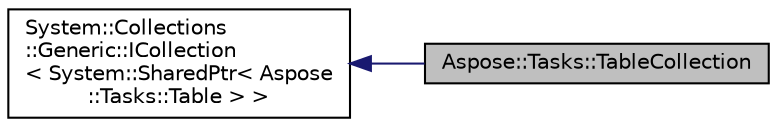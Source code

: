 digraph "Aspose::Tasks::TableCollection"
{
 // LATEX_PDF_SIZE
  edge [fontname="Helvetica",fontsize="10",labelfontname="Helvetica",labelfontsize="10"];
  node [fontname="Helvetica",fontsize="10",shape=record];
  rankdir="LR";
  Node1 [label="Aspose::Tasks::TableCollection",height=0.2,width=0.4,color="black", fillcolor="grey75", style="filled", fontcolor="black",tooltip="Contains a list of Table objects. Implements ICollection<Table> interface."];
  Node2 -> Node1 [dir="back",color="midnightblue",fontsize="10",style="solid",fontname="Helvetica"];
  Node2 [label="System::Collections\l::Generic::ICollection\l\< System::SharedPtr\< Aspose\l::Tasks::Table \> \>",height=0.2,width=0.4,color="black", fillcolor="white", style="filled",URL="$class_system_1_1_collections_1_1_generic_1_1_i_collection.html",tooltip=" "];
}
